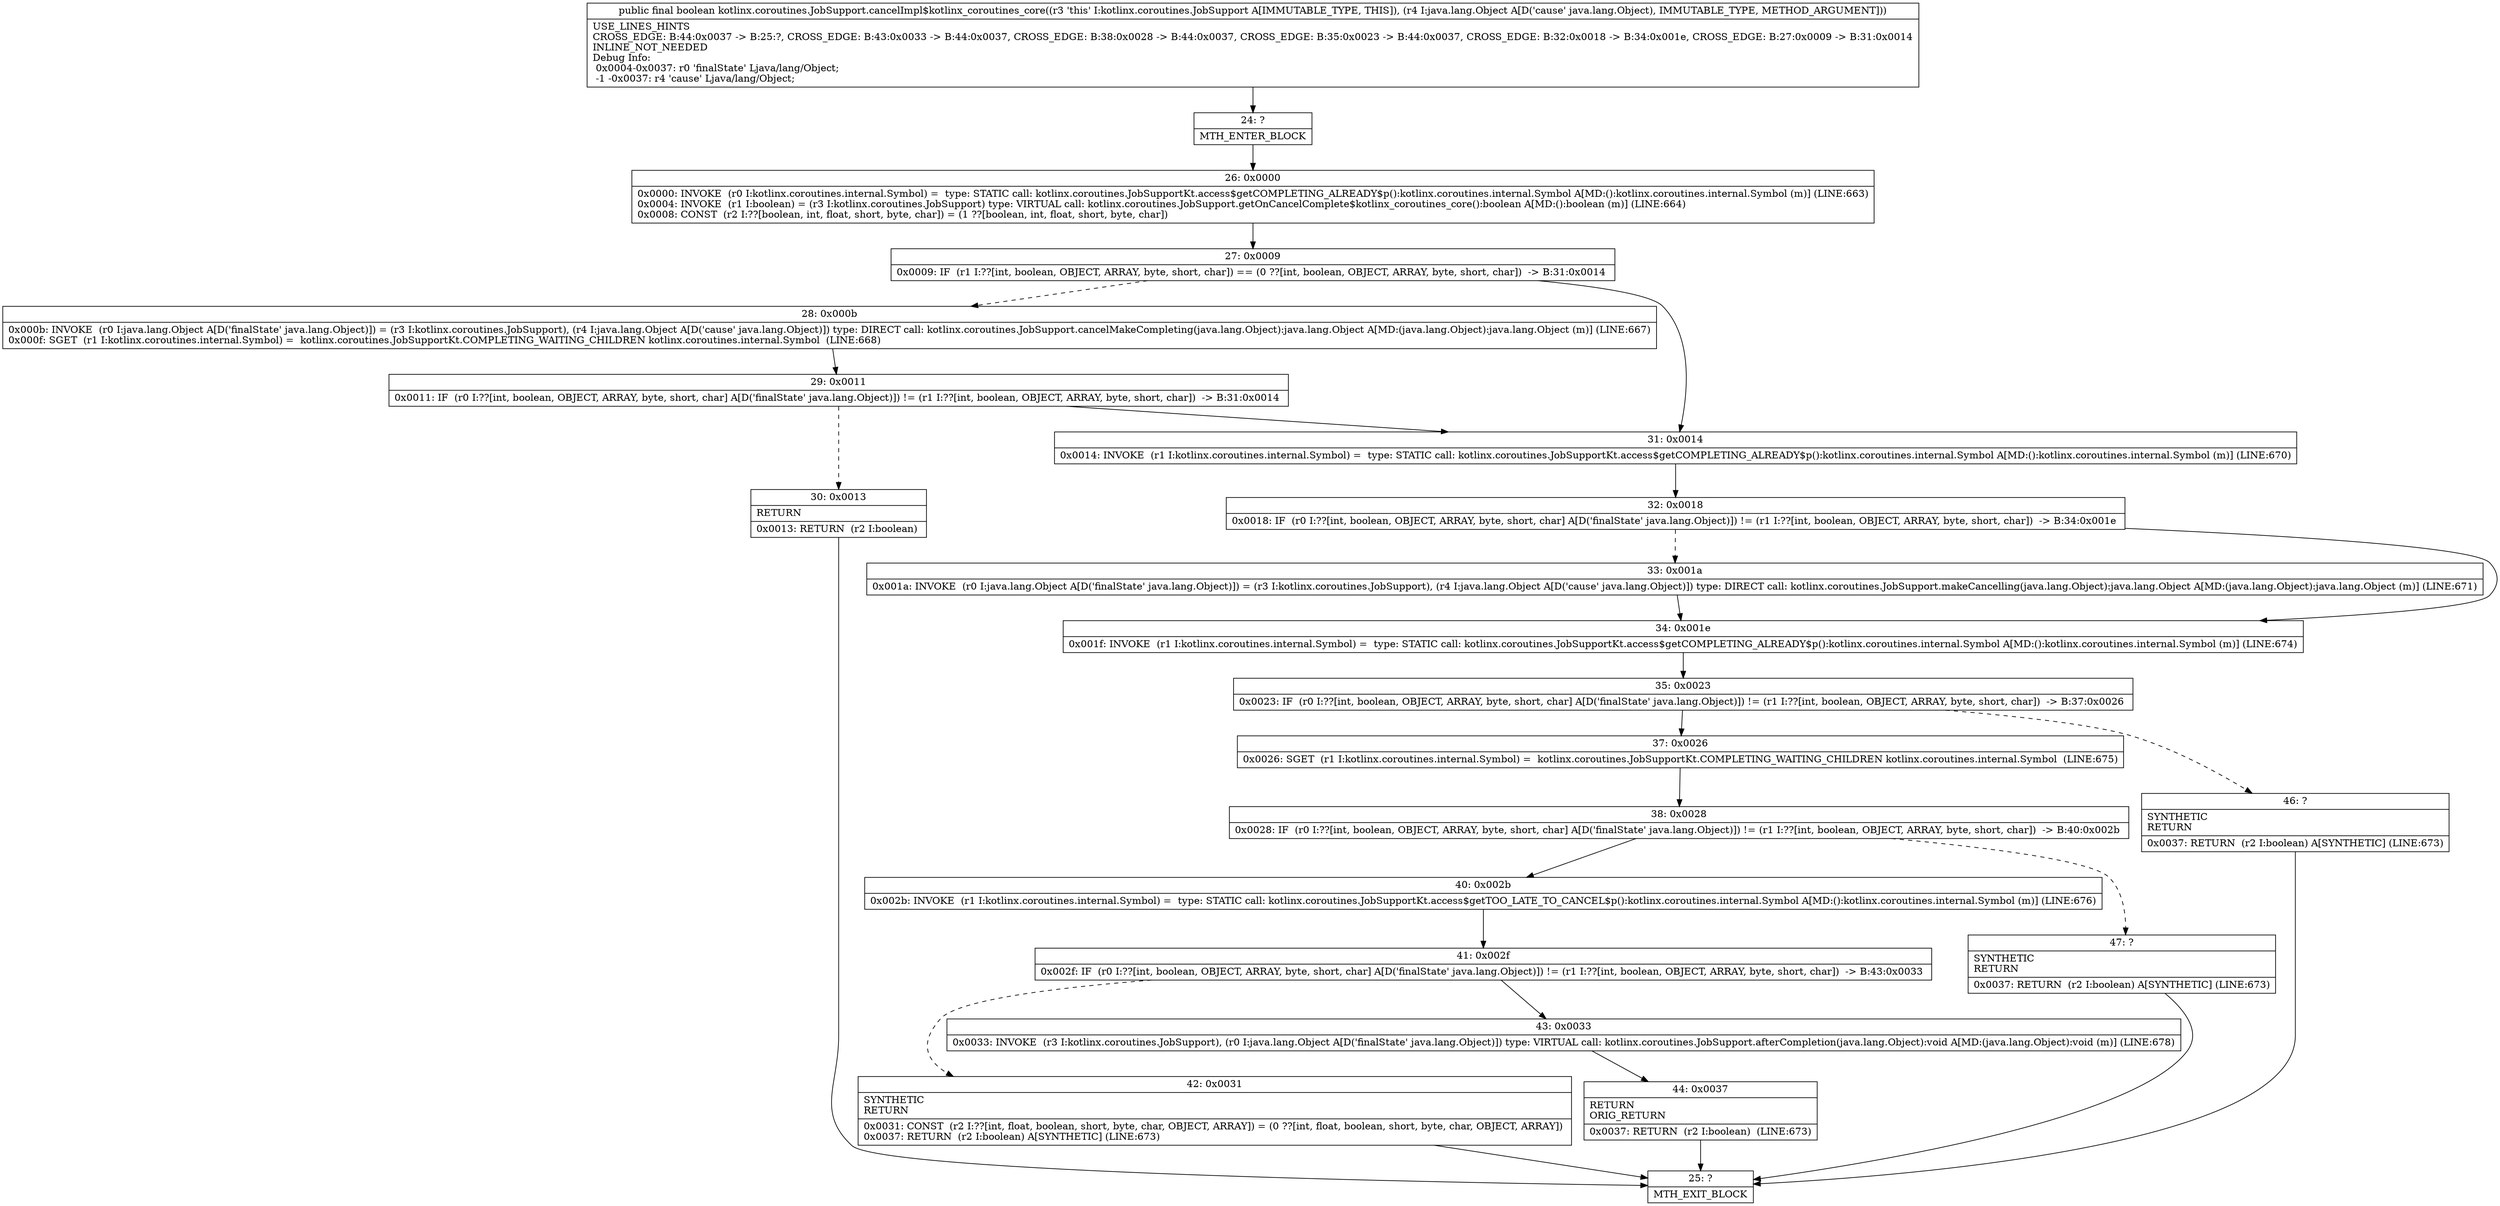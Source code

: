 digraph "CFG forkotlinx.coroutines.JobSupport.cancelImpl$kotlinx_coroutines_core(Ljava\/lang\/Object;)Z" {
Node_24 [shape=record,label="{24\:\ ?|MTH_ENTER_BLOCK\l}"];
Node_26 [shape=record,label="{26\:\ 0x0000|0x0000: INVOKE  (r0 I:kotlinx.coroutines.internal.Symbol) =  type: STATIC call: kotlinx.coroutines.JobSupportKt.access$getCOMPLETING_ALREADY$p():kotlinx.coroutines.internal.Symbol A[MD:():kotlinx.coroutines.internal.Symbol (m)] (LINE:663)\l0x0004: INVOKE  (r1 I:boolean) = (r3 I:kotlinx.coroutines.JobSupport) type: VIRTUAL call: kotlinx.coroutines.JobSupport.getOnCancelComplete$kotlinx_coroutines_core():boolean A[MD:():boolean (m)] (LINE:664)\l0x0008: CONST  (r2 I:??[boolean, int, float, short, byte, char]) = (1 ??[boolean, int, float, short, byte, char]) \l}"];
Node_27 [shape=record,label="{27\:\ 0x0009|0x0009: IF  (r1 I:??[int, boolean, OBJECT, ARRAY, byte, short, char]) == (0 ??[int, boolean, OBJECT, ARRAY, byte, short, char])  \-\> B:31:0x0014 \l}"];
Node_28 [shape=record,label="{28\:\ 0x000b|0x000b: INVOKE  (r0 I:java.lang.Object A[D('finalState' java.lang.Object)]) = (r3 I:kotlinx.coroutines.JobSupport), (r4 I:java.lang.Object A[D('cause' java.lang.Object)]) type: DIRECT call: kotlinx.coroutines.JobSupport.cancelMakeCompleting(java.lang.Object):java.lang.Object A[MD:(java.lang.Object):java.lang.Object (m)] (LINE:667)\l0x000f: SGET  (r1 I:kotlinx.coroutines.internal.Symbol) =  kotlinx.coroutines.JobSupportKt.COMPLETING_WAITING_CHILDREN kotlinx.coroutines.internal.Symbol  (LINE:668)\l}"];
Node_29 [shape=record,label="{29\:\ 0x0011|0x0011: IF  (r0 I:??[int, boolean, OBJECT, ARRAY, byte, short, char] A[D('finalState' java.lang.Object)]) != (r1 I:??[int, boolean, OBJECT, ARRAY, byte, short, char])  \-\> B:31:0x0014 \l}"];
Node_30 [shape=record,label="{30\:\ 0x0013|RETURN\l|0x0013: RETURN  (r2 I:boolean) \l}"];
Node_25 [shape=record,label="{25\:\ ?|MTH_EXIT_BLOCK\l}"];
Node_31 [shape=record,label="{31\:\ 0x0014|0x0014: INVOKE  (r1 I:kotlinx.coroutines.internal.Symbol) =  type: STATIC call: kotlinx.coroutines.JobSupportKt.access$getCOMPLETING_ALREADY$p():kotlinx.coroutines.internal.Symbol A[MD:():kotlinx.coroutines.internal.Symbol (m)] (LINE:670)\l}"];
Node_32 [shape=record,label="{32\:\ 0x0018|0x0018: IF  (r0 I:??[int, boolean, OBJECT, ARRAY, byte, short, char] A[D('finalState' java.lang.Object)]) != (r1 I:??[int, boolean, OBJECT, ARRAY, byte, short, char])  \-\> B:34:0x001e \l}"];
Node_33 [shape=record,label="{33\:\ 0x001a|0x001a: INVOKE  (r0 I:java.lang.Object A[D('finalState' java.lang.Object)]) = (r3 I:kotlinx.coroutines.JobSupport), (r4 I:java.lang.Object A[D('cause' java.lang.Object)]) type: DIRECT call: kotlinx.coroutines.JobSupport.makeCancelling(java.lang.Object):java.lang.Object A[MD:(java.lang.Object):java.lang.Object (m)] (LINE:671)\l}"];
Node_34 [shape=record,label="{34\:\ 0x001e|0x001f: INVOKE  (r1 I:kotlinx.coroutines.internal.Symbol) =  type: STATIC call: kotlinx.coroutines.JobSupportKt.access$getCOMPLETING_ALREADY$p():kotlinx.coroutines.internal.Symbol A[MD:():kotlinx.coroutines.internal.Symbol (m)] (LINE:674)\l}"];
Node_35 [shape=record,label="{35\:\ 0x0023|0x0023: IF  (r0 I:??[int, boolean, OBJECT, ARRAY, byte, short, char] A[D('finalState' java.lang.Object)]) != (r1 I:??[int, boolean, OBJECT, ARRAY, byte, short, char])  \-\> B:37:0x0026 \l}"];
Node_37 [shape=record,label="{37\:\ 0x0026|0x0026: SGET  (r1 I:kotlinx.coroutines.internal.Symbol) =  kotlinx.coroutines.JobSupportKt.COMPLETING_WAITING_CHILDREN kotlinx.coroutines.internal.Symbol  (LINE:675)\l}"];
Node_38 [shape=record,label="{38\:\ 0x0028|0x0028: IF  (r0 I:??[int, boolean, OBJECT, ARRAY, byte, short, char] A[D('finalState' java.lang.Object)]) != (r1 I:??[int, boolean, OBJECT, ARRAY, byte, short, char])  \-\> B:40:0x002b \l}"];
Node_40 [shape=record,label="{40\:\ 0x002b|0x002b: INVOKE  (r1 I:kotlinx.coroutines.internal.Symbol) =  type: STATIC call: kotlinx.coroutines.JobSupportKt.access$getTOO_LATE_TO_CANCEL$p():kotlinx.coroutines.internal.Symbol A[MD:():kotlinx.coroutines.internal.Symbol (m)] (LINE:676)\l}"];
Node_41 [shape=record,label="{41\:\ 0x002f|0x002f: IF  (r0 I:??[int, boolean, OBJECT, ARRAY, byte, short, char] A[D('finalState' java.lang.Object)]) != (r1 I:??[int, boolean, OBJECT, ARRAY, byte, short, char])  \-\> B:43:0x0033 \l}"];
Node_42 [shape=record,label="{42\:\ 0x0031|SYNTHETIC\lRETURN\l|0x0031: CONST  (r2 I:??[int, float, boolean, short, byte, char, OBJECT, ARRAY]) = (0 ??[int, float, boolean, short, byte, char, OBJECT, ARRAY]) \l0x0037: RETURN  (r2 I:boolean) A[SYNTHETIC] (LINE:673)\l}"];
Node_43 [shape=record,label="{43\:\ 0x0033|0x0033: INVOKE  (r3 I:kotlinx.coroutines.JobSupport), (r0 I:java.lang.Object A[D('finalState' java.lang.Object)]) type: VIRTUAL call: kotlinx.coroutines.JobSupport.afterCompletion(java.lang.Object):void A[MD:(java.lang.Object):void (m)] (LINE:678)\l}"];
Node_44 [shape=record,label="{44\:\ 0x0037|RETURN\lORIG_RETURN\l|0x0037: RETURN  (r2 I:boolean)  (LINE:673)\l}"];
Node_47 [shape=record,label="{47\:\ ?|SYNTHETIC\lRETURN\l|0x0037: RETURN  (r2 I:boolean) A[SYNTHETIC] (LINE:673)\l}"];
Node_46 [shape=record,label="{46\:\ ?|SYNTHETIC\lRETURN\l|0x0037: RETURN  (r2 I:boolean) A[SYNTHETIC] (LINE:673)\l}"];
MethodNode[shape=record,label="{public final boolean kotlinx.coroutines.JobSupport.cancelImpl$kotlinx_coroutines_core((r3 'this' I:kotlinx.coroutines.JobSupport A[IMMUTABLE_TYPE, THIS]), (r4 I:java.lang.Object A[D('cause' java.lang.Object), IMMUTABLE_TYPE, METHOD_ARGUMENT]))  | USE_LINES_HINTS\lCROSS_EDGE: B:44:0x0037 \-\> B:25:?, CROSS_EDGE: B:43:0x0033 \-\> B:44:0x0037, CROSS_EDGE: B:38:0x0028 \-\> B:44:0x0037, CROSS_EDGE: B:35:0x0023 \-\> B:44:0x0037, CROSS_EDGE: B:32:0x0018 \-\> B:34:0x001e, CROSS_EDGE: B:27:0x0009 \-\> B:31:0x0014\lINLINE_NOT_NEEDED\lDebug Info:\l  0x0004\-0x0037: r0 'finalState' Ljava\/lang\/Object;\l  \-1 \-0x0037: r4 'cause' Ljava\/lang\/Object;\l}"];
MethodNode -> Node_24;Node_24 -> Node_26;
Node_26 -> Node_27;
Node_27 -> Node_28[style=dashed];
Node_27 -> Node_31;
Node_28 -> Node_29;
Node_29 -> Node_30[style=dashed];
Node_29 -> Node_31;
Node_30 -> Node_25;
Node_31 -> Node_32;
Node_32 -> Node_33[style=dashed];
Node_32 -> Node_34;
Node_33 -> Node_34;
Node_34 -> Node_35;
Node_35 -> Node_37;
Node_35 -> Node_46[style=dashed];
Node_37 -> Node_38;
Node_38 -> Node_40;
Node_38 -> Node_47[style=dashed];
Node_40 -> Node_41;
Node_41 -> Node_42[style=dashed];
Node_41 -> Node_43;
Node_42 -> Node_25;
Node_43 -> Node_44;
Node_44 -> Node_25;
Node_47 -> Node_25;
Node_46 -> Node_25;
}

